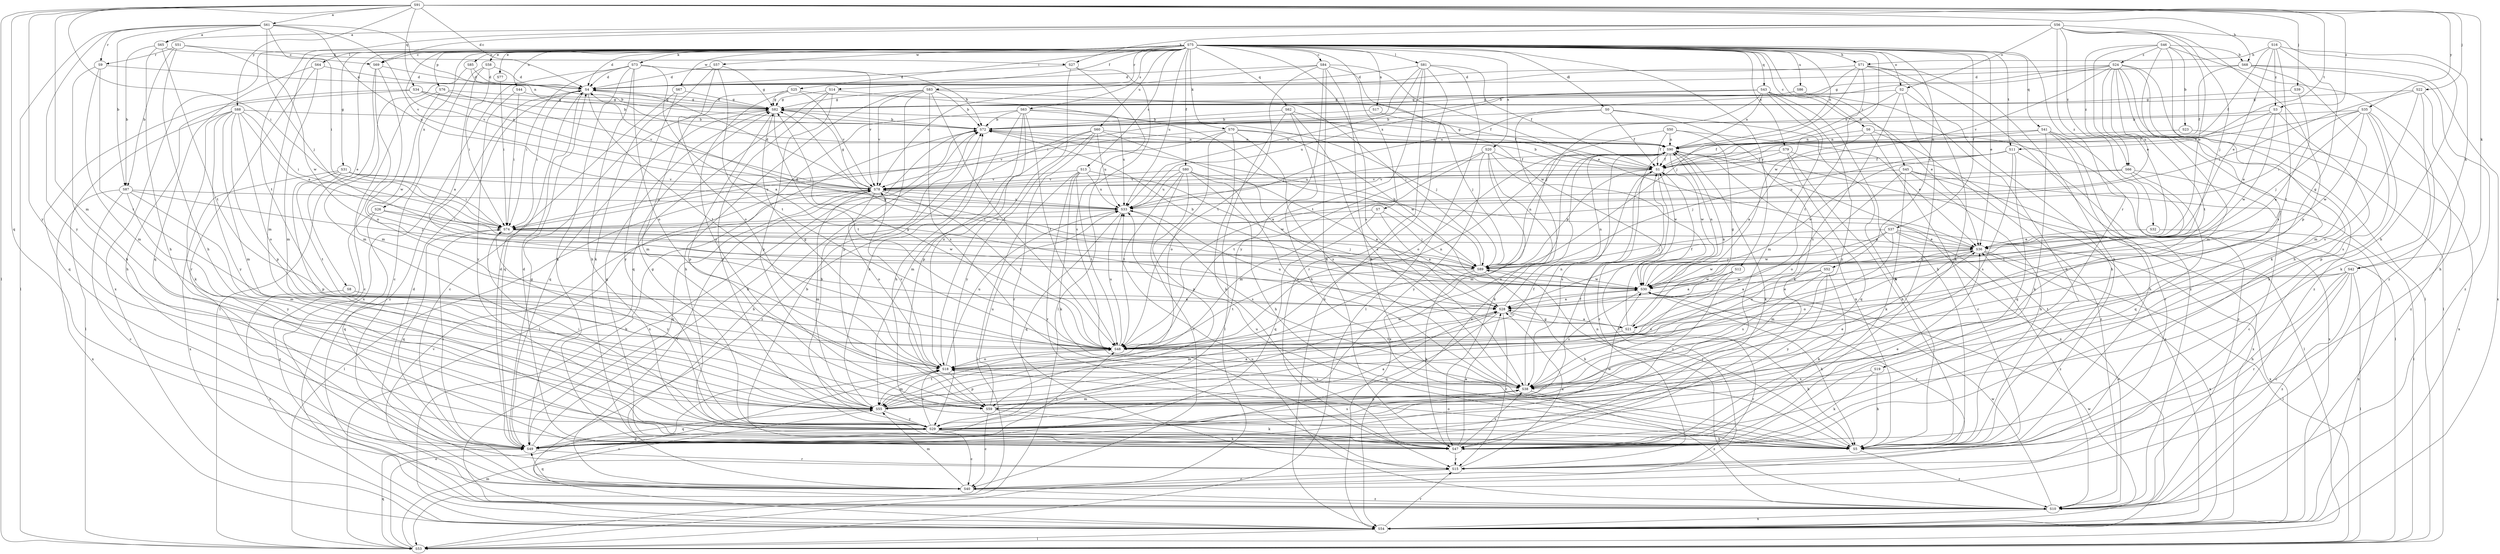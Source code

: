 strict digraph  {
S75;
S91;
S16;
S56;
S46;
S50;
S51;
S61;
S65;
S28;
S68;
S23;
S87;
S72;
S84;
S6;
S52;
S69;
S40;
S4;
S77;
S58;
S8;
S36;
S14;
S37;
S80;
S1;
S31;
S21;
S82;
S71;
S5;
S25;
S74;
S22;
S39;
S89;
S70;
S73;
S42;
S27;
S47;
S81;
S64;
S0;
S53;
S55;
S79;
S17;
S44;
S90;
S85;
S2;
S18;
S76;
S59;
S43;
S62;
S41;
S34;
S49;
S83;
S45;
S12;
S19;
S9;
S15;
S63;
S13;
S38;
S11;
S48;
S60;
S86;
S33;
S78;
S57;
S67;
S30;
S26;
S7;
S20;
S54;
S88;
S35;
S29;
S3;
S32;
S66;
S24;
S10;
S75 -> S84  [label=c];
S75 -> S6  [label=c];
S75 -> S52  [label=c];
S75 -> S69  [label=c];
S75 -> S4  [label=d];
S75 -> S77  [label=e];
S75 -> S58  [label=e];
S75 -> S8  [label=e];
S75 -> S36  [label=e];
S75 -> S14  [label=f];
S75 -> S37  [label=f];
S75 -> S80  [label=f];
S75 -> S31  [label=g];
S75 -> S71  [label=h];
S75 -> S25  [label=i];
S75 -> S70  [label=k];
S75 -> S73  [label=k];
S75 -> S81  [label=l];
S75 -> S64  [label=l];
S75 -> S0  [label=l];
S75 -> S55  [label=m];
S75 -> S79  [label=n];
S75 -> S17  [label=n];
S75 -> S44  [label=n];
S75 -> S90  [label=n];
S75 -> S85  [label=o];
S75 -> S2  [label=o];
S75 -> S76  [label=p];
S75 -> S43  [label=q];
S75 -> S62  [label=q];
S75 -> S41  [label=q];
S75 -> S83  [label=r];
S75 -> S45  [label=r];
S75 -> S12  [label=r];
S75 -> S19  [label=r];
S75 -> S63  [label=s];
S75 -> S13  [label=s];
S75 -> S38  [label=s];
S75 -> S11  [label=t];
S75 -> S60  [label=u];
S75 -> S86  [label=u];
S75 -> S33  [label=u];
S75 -> S78  [label=v];
S75 -> S57  [label=w];
S75 -> S67  [label=w];
S75 -> S30  [label=w];
S75 -> S26  [label=x];
S75 -> S7  [label=x];
S75 -> S20  [label=x];
S75 -> S54  [label=x];
S91 -> S61  [label=a];
S91 -> S68  [label=b];
S91 -> S4  [label=d];
S91 -> S74  [label=i];
S91 -> S22  [label=j];
S91 -> S39  [label=j];
S91 -> S42  [label=k];
S91 -> S53  [label=l];
S91 -> S55  [label=m];
S91 -> S34  [label=q];
S91 -> S49  [label=q];
S91 -> S11  [label=t];
S91 -> S88  [label=y];
S91 -> S35  [label=y];
S91 -> S29  [label=y];
S91 -> S3  [label=z];
S16 -> S36  [label=e];
S16 -> S1  [label=f];
S16 -> S21  [label=g];
S16 -> S71  [label=h];
S16 -> S42  [label=k];
S16 -> S48  [label=t];
S16 -> S3  [label=z];
S56 -> S65  [label=a];
S56 -> S69  [label=c];
S56 -> S36  [label=e];
S56 -> S5  [label=h];
S56 -> S89  [label=j];
S56 -> S27  [label=k];
S56 -> S2  [label=o];
S56 -> S59  [label=p];
S56 -> S48  [label=t];
S56 -> S32  [label=z];
S56 -> S66  [label=z];
S46 -> S68  [label=b];
S46 -> S23  [label=b];
S46 -> S36  [label=e];
S46 -> S53  [label=l];
S46 -> S38  [label=s];
S46 -> S66  [label=z];
S46 -> S24  [label=z];
S46 -> S10  [label=z];
S50 -> S36  [label=e];
S50 -> S1  [label=f];
S50 -> S21  [label=g];
S50 -> S90  [label=n];
S50 -> S18  [label=o];
S51 -> S87  [label=b];
S51 -> S5  [label=h];
S51 -> S27  [label=k];
S51 -> S9  [label=r];
S51 -> S30  [label=w];
S61 -> S65  [label=a];
S61 -> S87  [label=b];
S61 -> S74  [label=i];
S61 -> S89  [label=j];
S61 -> S53  [label=l];
S61 -> S90  [label=n];
S61 -> S9  [label=r];
S61 -> S33  [label=u];
S61 -> S78  [label=v];
S61 -> S29  [label=y];
S65 -> S87  [label=b];
S65 -> S69  [label=c];
S65 -> S5  [label=h];
S65 -> S48  [label=t];
S28 -> S21  [label=g];
S28 -> S55  [label=m];
S28 -> S90  [label=n];
S28 -> S49  [label=q];
S28 -> S15  [label=r];
S68 -> S4  [label=d];
S68 -> S1  [label=f];
S68 -> S55  [label=m];
S68 -> S54  [label=x];
S68 -> S10  [label=z];
S23 -> S90  [label=n];
S23 -> S54  [label=x];
S87 -> S40  [label=c];
S87 -> S89  [label=j];
S87 -> S55  [label=m];
S87 -> S33  [label=u];
S87 -> S54  [label=x];
S87 -> S29  [label=y];
S72 -> S90  [label=n];
S72 -> S54  [label=x];
S84 -> S4  [label=d];
S84 -> S36  [label=e];
S84 -> S5  [label=h];
S84 -> S47  [label=k];
S84 -> S48  [label=t];
S84 -> S78  [label=v];
S84 -> S30  [label=w];
S84 -> S29  [label=y];
S6 -> S28  [label=a];
S6 -> S40  [label=c];
S6 -> S53  [label=l];
S6 -> S90  [label=n];
S6 -> S10  [label=z];
S52 -> S28  [label=a];
S52 -> S47  [label=k];
S52 -> S38  [label=s];
S52 -> S30  [label=w];
S52 -> S29  [label=y];
S69 -> S4  [label=d];
S69 -> S53  [label=l];
S69 -> S55  [label=m];
S69 -> S18  [label=o];
S40 -> S72  [label=b];
S40 -> S4  [label=d];
S40 -> S1  [label=f];
S40 -> S55  [label=m];
S40 -> S49  [label=q];
S40 -> S78  [label=v];
S40 -> S10  [label=z];
S4 -> S82  [label=g];
S4 -> S74  [label=i];
S4 -> S49  [label=q];
S4 -> S48  [label=t];
S4 -> S10  [label=z];
S77 -> S74  [label=i];
S58 -> S28  [label=a];
S58 -> S40  [label=c];
S58 -> S4  [label=d];
S58 -> S74  [label=i];
S8 -> S28  [label=a];
S8 -> S10  [label=z];
S36 -> S89  [label=j];
S36 -> S53  [label=l];
S36 -> S18  [label=o];
S36 -> S78  [label=v];
S36 -> S30  [label=w];
S36 -> S54  [label=x];
S14 -> S82  [label=g];
S14 -> S89  [label=j];
S14 -> S59  [label=p];
S14 -> S49  [label=q];
S14 -> S29  [label=y];
S37 -> S36  [label=e];
S37 -> S89  [label=j];
S37 -> S55  [label=m];
S37 -> S18  [label=o];
S37 -> S30  [label=w];
S37 -> S54  [label=x];
S37 -> S10  [label=z];
S80 -> S28  [label=a];
S80 -> S40  [label=c];
S80 -> S5  [label=h];
S80 -> S59  [label=p];
S80 -> S38  [label=s];
S80 -> S48  [label=t];
S80 -> S33  [label=u];
S80 -> S78  [label=v];
S1 -> S72  [label=b];
S1 -> S89  [label=j];
S1 -> S15  [label=r];
S1 -> S38  [label=s];
S1 -> S78  [label=v];
S31 -> S74  [label=i];
S31 -> S59  [label=p];
S31 -> S48  [label=t];
S31 -> S33  [label=u];
S31 -> S78  [label=v];
S31 -> S54  [label=x];
S21 -> S28  [label=a];
S21 -> S36  [label=e];
S21 -> S1  [label=f];
S21 -> S5  [label=h];
S21 -> S90  [label=n];
S21 -> S15  [label=r];
S21 -> S48  [label=t];
S21 -> S33  [label=u];
S82 -> S72  [label=b];
S82 -> S4  [label=d];
S82 -> S59  [label=p];
S82 -> S49  [label=q];
S82 -> S48  [label=t];
S71 -> S4  [label=d];
S71 -> S5  [label=h];
S71 -> S89  [label=j];
S71 -> S47  [label=k];
S71 -> S48  [label=t];
S71 -> S33  [label=u];
S71 -> S10  [label=z];
S5 -> S89  [label=j];
S5 -> S90  [label=n];
S5 -> S18  [label=o];
S5 -> S33  [label=u];
S5 -> S10  [label=z];
S25 -> S1  [label=f];
S25 -> S82  [label=g];
S25 -> S55  [label=m];
S25 -> S38  [label=s];
S25 -> S78  [label=v];
S74 -> S36  [label=e];
S74 -> S89  [label=j];
S74 -> S49  [label=q];
S74 -> S29  [label=y];
S22 -> S82  [label=g];
S22 -> S5  [label=h];
S22 -> S74  [label=i];
S22 -> S47  [label=k];
S22 -> S38  [label=s];
S39 -> S28  [label=a];
S39 -> S82  [label=g];
S89 -> S72  [label=b];
S89 -> S4  [label=d];
S89 -> S5  [label=h];
S89 -> S47  [label=k];
S89 -> S90  [label=n];
S89 -> S48  [label=t];
S89 -> S30  [label=w];
S70 -> S74  [label=i];
S70 -> S47  [label=k];
S70 -> S90  [label=n];
S70 -> S18  [label=o];
S70 -> S38  [label=s];
S70 -> S78  [label=v];
S70 -> S30  [label=w];
S73 -> S28  [label=a];
S73 -> S72  [label=b];
S73 -> S4  [label=d];
S73 -> S5  [label=h];
S73 -> S74  [label=i];
S73 -> S47  [label=k];
S73 -> S18  [label=o];
S73 -> S78  [label=v];
S73 -> S54  [label=x];
S42 -> S40  [label=c];
S42 -> S5  [label=h];
S42 -> S53  [label=l];
S42 -> S15  [label=r];
S42 -> S48  [label=t];
S42 -> S30  [label=w];
S42 -> S10  [label=z];
S27 -> S4  [label=d];
S27 -> S53  [label=l];
S27 -> S18  [label=o];
S27 -> S38  [label=s];
S47 -> S28  [label=a];
S47 -> S72  [label=b];
S47 -> S4  [label=d];
S47 -> S36  [label=e];
S47 -> S82  [label=g];
S47 -> S15  [label=r];
S47 -> S38  [label=s];
S81 -> S4  [label=d];
S81 -> S1  [label=f];
S81 -> S74  [label=i];
S81 -> S53  [label=l];
S81 -> S15  [label=r];
S81 -> S48  [label=t];
S81 -> S33  [label=u];
S81 -> S54  [label=x];
S64 -> S4  [label=d];
S64 -> S55  [label=m];
S64 -> S49  [label=q];
S64 -> S15  [label=r];
S0 -> S72  [label=b];
S0 -> S1  [label=f];
S0 -> S5  [label=h];
S0 -> S47  [label=k];
S0 -> S54  [label=x];
S53 -> S55  [label=m];
S53 -> S18  [label=o];
S53 -> S49  [label=q];
S55 -> S28  [label=a];
S55 -> S72  [label=b];
S55 -> S36  [label=e];
S55 -> S1  [label=f];
S55 -> S49  [label=q];
S55 -> S48  [label=t];
S55 -> S29  [label=y];
S79 -> S1  [label=f];
S79 -> S5  [label=h];
S79 -> S49  [label=q];
S79 -> S33  [label=u];
S79 -> S54  [label=x];
S17 -> S72  [label=b];
S17 -> S89  [label=j];
S44 -> S82  [label=g];
S44 -> S74  [label=i];
S44 -> S29  [label=y];
S90 -> S1  [label=f];
S90 -> S82  [label=g];
S90 -> S47  [label=k];
S90 -> S53  [label=l];
S90 -> S55  [label=m];
S90 -> S30  [label=w];
S90 -> S54  [label=x];
S85 -> S72  [label=b];
S85 -> S4  [label=d];
S85 -> S55  [label=m];
S2 -> S82  [label=g];
S2 -> S5  [label=h];
S2 -> S90  [label=n];
S2 -> S38  [label=s];
S2 -> S29  [label=y];
S18 -> S82  [label=g];
S18 -> S55  [label=m];
S18 -> S59  [label=p];
S18 -> S38  [label=s];
S18 -> S33  [label=u];
S18 -> S78  [label=v];
S76 -> S40  [label=c];
S76 -> S82  [label=g];
S76 -> S78  [label=v];
S76 -> S30  [label=w];
S59 -> S40  [label=c];
S59 -> S47  [label=k];
S59 -> S90  [label=n];
S59 -> S33  [label=u];
S43 -> S36  [label=e];
S43 -> S82  [label=g];
S43 -> S5  [label=h];
S43 -> S89  [label=j];
S43 -> S55  [label=m];
S43 -> S90  [label=n];
S43 -> S33  [label=u];
S43 -> S29  [label=y];
S62 -> S72  [label=b];
S62 -> S1  [label=f];
S62 -> S5  [label=h];
S62 -> S53  [label=l];
S62 -> S38  [label=s];
S41 -> S1  [label=f];
S41 -> S5  [label=h];
S41 -> S47  [label=k];
S41 -> S90  [label=n];
S41 -> S15  [label=r];
S41 -> S10  [label=z];
S34 -> S72  [label=b];
S34 -> S82  [label=g];
S34 -> S5  [label=h];
S34 -> S90  [label=n];
S34 -> S49  [label=q];
S49 -> S72  [label=b];
S49 -> S4  [label=d];
S49 -> S82  [label=g];
S49 -> S74  [label=i];
S49 -> S15  [label=r];
S49 -> S48  [label=t];
S49 -> S30  [label=w];
S83 -> S72  [label=b];
S83 -> S82  [label=g];
S83 -> S5  [label=h];
S83 -> S89  [label=j];
S83 -> S59  [label=p];
S83 -> S38  [label=s];
S83 -> S48  [label=t];
S83 -> S78  [label=v];
S45 -> S5  [label=h];
S45 -> S47  [label=k];
S45 -> S53  [label=l];
S45 -> S18  [label=o];
S45 -> S78  [label=v];
S45 -> S54  [label=x];
S12 -> S28  [label=a];
S12 -> S38  [label=s];
S12 -> S30  [label=w];
S12 -> S29  [label=y];
S19 -> S5  [label=h];
S19 -> S47  [label=k];
S19 -> S38  [label=s];
S9 -> S4  [label=d];
S9 -> S5  [label=h];
S9 -> S55  [label=m];
S9 -> S48  [label=t];
S15 -> S28  [label=a];
S15 -> S40  [label=c];
S63 -> S72  [label=b];
S63 -> S5  [label=h];
S63 -> S89  [label=j];
S63 -> S53  [label=l];
S63 -> S18  [label=o];
S63 -> S59  [label=p];
S63 -> S48  [label=t];
S63 -> S33  [label=u];
S13 -> S47  [label=k];
S13 -> S53  [label=l];
S13 -> S15  [label=r];
S13 -> S48  [label=t];
S13 -> S33  [label=u];
S13 -> S78  [label=v];
S13 -> S30  [label=w];
S38 -> S55  [label=m];
S38 -> S90  [label=n];
S38 -> S59  [label=p];
S38 -> S10  [label=z];
S11 -> S1  [label=f];
S11 -> S89  [label=j];
S11 -> S49  [label=q];
S11 -> S38  [label=s];
S11 -> S30  [label=w];
S11 -> S54  [label=x];
S48 -> S82  [label=g];
S48 -> S90  [label=n];
S48 -> S18  [label=o];
S48 -> S33  [label=u];
S48 -> S30  [label=w];
S60 -> S28  [label=a];
S60 -> S55  [label=m];
S60 -> S90  [label=n];
S60 -> S15  [label=r];
S60 -> S33  [label=u];
S60 -> S29  [label=y];
S60 -> S10  [label=z];
S86 -> S82  [label=g];
S86 -> S5  [label=h];
S33 -> S74  [label=i];
S33 -> S49  [label=q];
S33 -> S38  [label=s];
S78 -> S4  [label=d];
S78 -> S82  [label=g];
S78 -> S53  [label=l];
S78 -> S55  [label=m];
S78 -> S18  [label=o];
S78 -> S49  [label=q];
S78 -> S48  [label=t];
S78 -> S33  [label=u];
S57 -> S4  [label=d];
S57 -> S82  [label=g];
S57 -> S47  [label=k];
S57 -> S18  [label=o];
S57 -> S48  [label=t];
S67 -> S40  [label=c];
S67 -> S82  [label=g];
S67 -> S29  [label=y];
S30 -> S28  [label=a];
S30 -> S72  [label=b];
S30 -> S82  [label=g];
S30 -> S5  [label=h];
S30 -> S90  [label=n];
S30 -> S15  [label=r];
S30 -> S38  [label=s];
S26 -> S74  [label=i];
S26 -> S49  [label=q];
S26 -> S30  [label=w];
S26 -> S10  [label=z];
S7 -> S28  [label=a];
S7 -> S74  [label=i];
S7 -> S89  [label=j];
S7 -> S49  [label=q];
S20 -> S1  [label=f];
S20 -> S47  [label=k];
S20 -> S55  [label=m];
S20 -> S48  [label=t];
S20 -> S30  [label=w];
S20 -> S54  [label=x];
S20 -> S29  [label=y];
S54 -> S72  [label=b];
S54 -> S53  [label=l];
S54 -> S18  [label=o];
S54 -> S15  [label=r];
S54 -> S30  [label=w];
S88 -> S72  [label=b];
S88 -> S36  [label=e];
S88 -> S74  [label=i];
S88 -> S47  [label=k];
S88 -> S53  [label=l];
S88 -> S55  [label=m];
S88 -> S18  [label=o];
S88 -> S59  [label=p];
S88 -> S29  [label=y];
S35 -> S72  [label=b];
S35 -> S1  [label=f];
S35 -> S74  [label=i];
S35 -> S89  [label=j];
S35 -> S59  [label=p];
S35 -> S38  [label=s];
S35 -> S30  [label=w];
S35 -> S10  [label=z];
S29 -> S28  [label=a];
S29 -> S72  [label=b];
S29 -> S40  [label=c];
S29 -> S1  [label=f];
S29 -> S82  [label=g];
S29 -> S5  [label=h];
S29 -> S74  [label=i];
S29 -> S47  [label=k];
S29 -> S18  [label=o];
S29 -> S49  [label=q];
S29 -> S38  [label=s];
S3 -> S72  [label=b];
S3 -> S36  [label=e];
S3 -> S1  [label=f];
S3 -> S47  [label=k];
S3 -> S30  [label=w];
S32 -> S36  [label=e];
S32 -> S54  [label=x];
S66 -> S40  [label=c];
S66 -> S49  [label=q];
S66 -> S48  [label=t];
S66 -> S33  [label=u];
S66 -> S78  [label=v];
S24 -> S72  [label=b];
S24 -> S4  [label=d];
S24 -> S82  [label=g];
S24 -> S5  [label=h];
S24 -> S47  [label=k];
S24 -> S53  [label=l];
S24 -> S55  [label=m];
S24 -> S48  [label=t];
S24 -> S33  [label=u];
S24 -> S78  [label=v];
S24 -> S10  [label=z];
S10 -> S36  [label=e];
S10 -> S90  [label=n];
S10 -> S33  [label=u];
S10 -> S78  [label=v];
S10 -> S30  [label=w];
S10 -> S54  [label=x];
}
